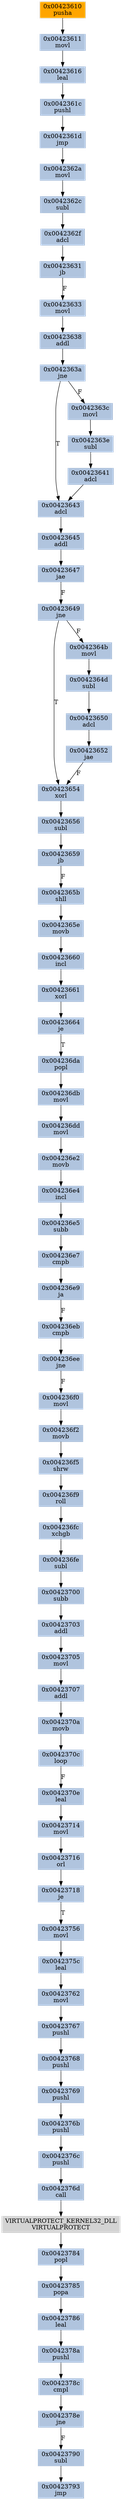 strict digraph G {
	graph [bgcolor=transparent,
		name=G
	];
	node [color=lightsteelblue,
		fillcolor=lightsteelblue,
		shape=rectangle,
		style=filled
	];
	"0x00423661"	[label="0x00423661
xorl"];
	"0x00423664"	[label="0x00423664
je"];
	"0x00423661" -> "0x00423664"	[color="#000000"];
	"0x004236f5"	[label="0x004236f5
shrw"];
	"0x004236f9"	[label="0x004236f9
roll"];
	"0x004236f5" -> "0x004236f9"	[color="#000000"];
	"0x0042375c"	[label="0x0042375c
leal"];
	"0x00423762"	[label="0x00423762
movl"];
	"0x0042375c" -> "0x00423762"	[color="#000000"];
	"0x0042376b"	[label="0x0042376b
pushl"];
	"0x0042376c"	[label="0x0042376c
pushl"];
	"0x0042376b" -> "0x0042376c"	[color="#000000"];
	"0x00423756"	[label="0x00423756
movl"];
	"0x00423756" -> "0x0042375c"	[color="#000000"];
	"0x004236f0"	[label="0x004236f0
movl"];
	"0x004236f2"	[label="0x004236f2
movb"];
	"0x004236f0" -> "0x004236f2"	[color="#000000"];
	"0x004236da"	[label="0x004236da
popl"];
	"0x00423664" -> "0x004236da"	[color="#000000",
		label=T];
	"0x0042365e"	[label="0x0042365e
movb"];
	"0x00423660"	[label="0x00423660
incl"];
	"0x0042365e" -> "0x00423660"	[color="#000000"];
	"0x00423610"	[color=lightgrey,
		fillcolor=orange,
		label="0x00423610
pusha"];
	"0x00423611"	[label="0x00423611
movl"];
	"0x00423610" -> "0x00423611"	[color="#000000"];
	"0x00423718"	[label="0x00423718
je"];
	"0x00423718" -> "0x00423756"	[color="#000000",
		label=T];
	"0x00423707"	[label="0x00423707
addl"];
	"0x0042370a"	[label="0x0042370a
movb"];
	"0x00423707" -> "0x0042370a"	[color="#000000"];
	"0x00423767"	[label="0x00423767
pushl"];
	"0x00423768"	[label="0x00423768
pushl"];
	"0x00423767" -> "0x00423768"	[color="#000000"];
	"0x004236fc"	[label="0x004236fc
xchgb"];
	"0x004236fe"	[label="0x004236fe
subl"];
	"0x004236fc" -> "0x004236fe"	[color="#000000"];
	"0x004236db"	[label="0x004236db
movl"];
	"0x004236da" -> "0x004236db"	[color="#000000"];
	"0x00423660" -> "0x00423661"	[color="#000000"];
	"0x00423793"	[label="0x00423793
jmp"];
	"0x00423714"	[label="0x00423714
movl"];
	"0x00423716"	[label="0x00423716
orl"];
	"0x00423714" -> "0x00423716"	[color="#000000"];
	"0x0042370c"	[label="0x0042370c
loop"];
	"0x0042370e"	[label="0x0042370e
leal"];
	"0x0042370c" -> "0x0042370e"	[color="#000000",
		label=F];
	"0x00423649"	[label="0x00423649
jne"];
	"0x00423654"	[label="0x00423654
xorl"];
	"0x00423649" -> "0x00423654"	[color="#000000",
		label=T];
	"0x0042364b"	[label="0x0042364b
movl"];
	"0x00423649" -> "0x0042364b"	[color="#000000",
		label=F];
	"0x0042363a"	[label="0x0042363a
jne"];
	"0x00423643"	[label="0x00423643
adcl"];
	"0x0042363a" -> "0x00423643"	[color="#000000",
		label=T];
	"0x0042363c"	[label="0x0042363c
movl"];
	"0x0042363a" -> "0x0042363c"	[color="#000000",
		label=F];
	"0x0042362f"	[label="0x0042362f
adcl"];
	"0x00423631"	[label="0x00423631
jb"];
	"0x0042362f" -> "0x00423631"	[color="#000000"];
	"0x00423703"	[label="0x00423703
addl"];
	"0x00423705"	[label="0x00423705
movl"];
	"0x00423703" -> "0x00423705"	[color="#000000"];
	"0x0042370e" -> "0x00423714"	[color="#000000"];
	"0x00423645"	[label="0x00423645
addl"];
	"0x00423647"	[label="0x00423647
jae"];
	"0x00423645" -> "0x00423647"	[color="#000000"];
	"0x0042362a"	[label="0x0042362a
movl"];
	"0x0042362c"	[label="0x0042362c
subl"];
	"0x0042362a" -> "0x0042362c"	[color="#000000"];
	"0x0042370a" -> "0x0042370c"	[color="#000000"];
	"0x004236e9"	[label="0x004236e9
ja"];
	"0x004236eb"	[label="0x004236eb
cmpb"];
	"0x004236e9" -> "0x004236eb"	[color="#000000",
		label=F];
	"0x00423784"	[label="0x00423784
popl"];
	"0x00423785"	[label="0x00423785
popa"];
	"0x00423784" -> "0x00423785"	[color="#000000"];
	"0x00423700"	[label="0x00423700
subb"];
	"0x004236fe" -> "0x00423700"	[color="#000000"];
	"0x004236e7"	[label="0x004236e7
cmpb"];
	"0x004236e7" -> "0x004236e9"	[color="#000000"];
	"0x004236e4"	[label="0x004236e4
incl"];
	"0x004236e5"	[label="0x004236e5
subb"];
	"0x004236e4" -> "0x004236e5"	[color="#000000"];
	"0x00423659"	[label="0x00423659
jb"];
	"0x0042365b"	[label="0x0042365b
shll"];
	"0x00423659" -> "0x0042365b"	[color="#000000",
		label=F];
	"0x00423786"	[label="0x00423786
leal"];
	"0x0042378a"	[label="0x0042378a
pushl"];
	"0x00423786" -> "0x0042378a"	[color="#000000"];
	"0x00423716" -> "0x00423718"	[color="#000000"];
	"0x00423643" -> "0x00423645"	[color="#000000"];
	"0x0042361d"	[label="0x0042361d
jmp"];
	"0x0042361d" -> "0x0042362a"	[color="#000000"];
	"0x004236dd"	[label="0x004236dd
movl"];
	"0x004236e2"	[label="0x004236e2
movb"];
	"0x004236dd" -> "0x004236e2"	[color="#000000"];
	"0x0042378c"	[label="0x0042378c
cmpl"];
	"0x0042378e"	[label="0x0042378e
jne"];
	"0x0042378c" -> "0x0042378e"	[color="#000000"];
	"0x0042365b" -> "0x0042365e"	[color="#000000"];
	"0x004236f9" -> "0x004236fc"	[color="#000000"];
	"0x00423656"	[label="0x00423656
subl"];
	"0x00423654" -> "0x00423656"	[color="#000000"];
	"0x00423633"	[label="0x00423633
movl"];
	"0x00423631" -> "0x00423633"	[color="#000000",
		label=F];
	"0x004236ee"	[label="0x004236ee
jne"];
	"0x004236eb" -> "0x004236ee"	[color="#000000"];
	"0x0042376d"	[label="0x0042376d
call"];
	"0x0042376c" -> "0x0042376d"	[color="#000000"];
	"0x0042363e"	[label="0x0042363e
subl"];
	"0x0042363c" -> "0x0042363e"	[color="#000000"];
	"0x00423705" -> "0x00423707"	[color="#000000"];
	"0x00423647" -> "0x00423649"	[color="#000000",
		label=F];
	"0x00423641"	[label="0x00423641
adcl"];
	"0x00423641" -> "0x00423643"	[color="#000000"];
	"0x00423638"	[label="0x00423638
addl"];
	"0x00423633" -> "0x00423638"	[color="#000000"];
	"0x00423650"	[label="0x00423650
adcl"];
	"0x00423652"	[label="0x00423652
jae"];
	"0x00423650" -> "0x00423652"	[color="#000000"];
	"0x0042364d"	[label="0x0042364d
subl"];
	"0x0042364b" -> "0x0042364d"	[color="#000000"];
	"0x0042363e" -> "0x00423641"	[color="#000000"];
	"0x00423652" -> "0x00423654"	[color="#000000",
		label=F];
	"0x00423785" -> "0x00423786"	[color="#000000"];
	"0x00423638" -> "0x0042363a"	[color="#000000"];
	"0x00423616"	[label="0x00423616
leal"];
	"0x0042361c"	[label="0x0042361c
pushl"];
	"0x00423616" -> "0x0042361c"	[color="#000000"];
	VIRTUALPROTECT_KERNEL32_DLL	[color=lightgrey,
		fillcolor=lightgrey,
		label="VIRTUALPROTECT_KERNEL32_DLL
VIRTUALPROTECT"];
	VIRTUALPROTECT_KERNEL32_DLL -> "0x00423784"	[color="#000000"];
	"0x0042364d" -> "0x00423650"	[color="#000000"];
	"0x00423700" -> "0x00423703"	[color="#000000"];
	"0x00423611" -> "0x00423616"	[color="#000000"];
	"0x0042362c" -> "0x0042362f"	[color="#000000"];
	"0x004236ee" -> "0x004236f0"	[color="#000000",
		label=F];
	"0x004236db" -> "0x004236dd"	[color="#000000"];
	"0x00423656" -> "0x00423659"	[color="#000000"];
	"0x004236e5" -> "0x004236e7"	[color="#000000"];
	"0x0042361c" -> "0x0042361d"	[color="#000000"];
	"0x0042376d" -> VIRTUALPROTECT_KERNEL32_DLL	[color="#000000"];
	"0x00423762" -> "0x00423767"	[color="#000000"];
	"0x004236e2" -> "0x004236e4"	[color="#000000"];
	"0x004236f2" -> "0x004236f5"	[color="#000000"];
	"0x00423769"	[label="0x00423769
pushl"];
	"0x00423768" -> "0x00423769"	[color="#000000"];
	"0x00423769" -> "0x0042376b"	[color="#000000"];
	"0x0042378a" -> "0x0042378c"	[color="#000000"];
	"0x00423790"	[label="0x00423790
subl"];
	"0x00423790" -> "0x00423793"	[color="#000000"];
	"0x0042378e" -> "0x00423790"	[color="#000000",
		label=F];
}
